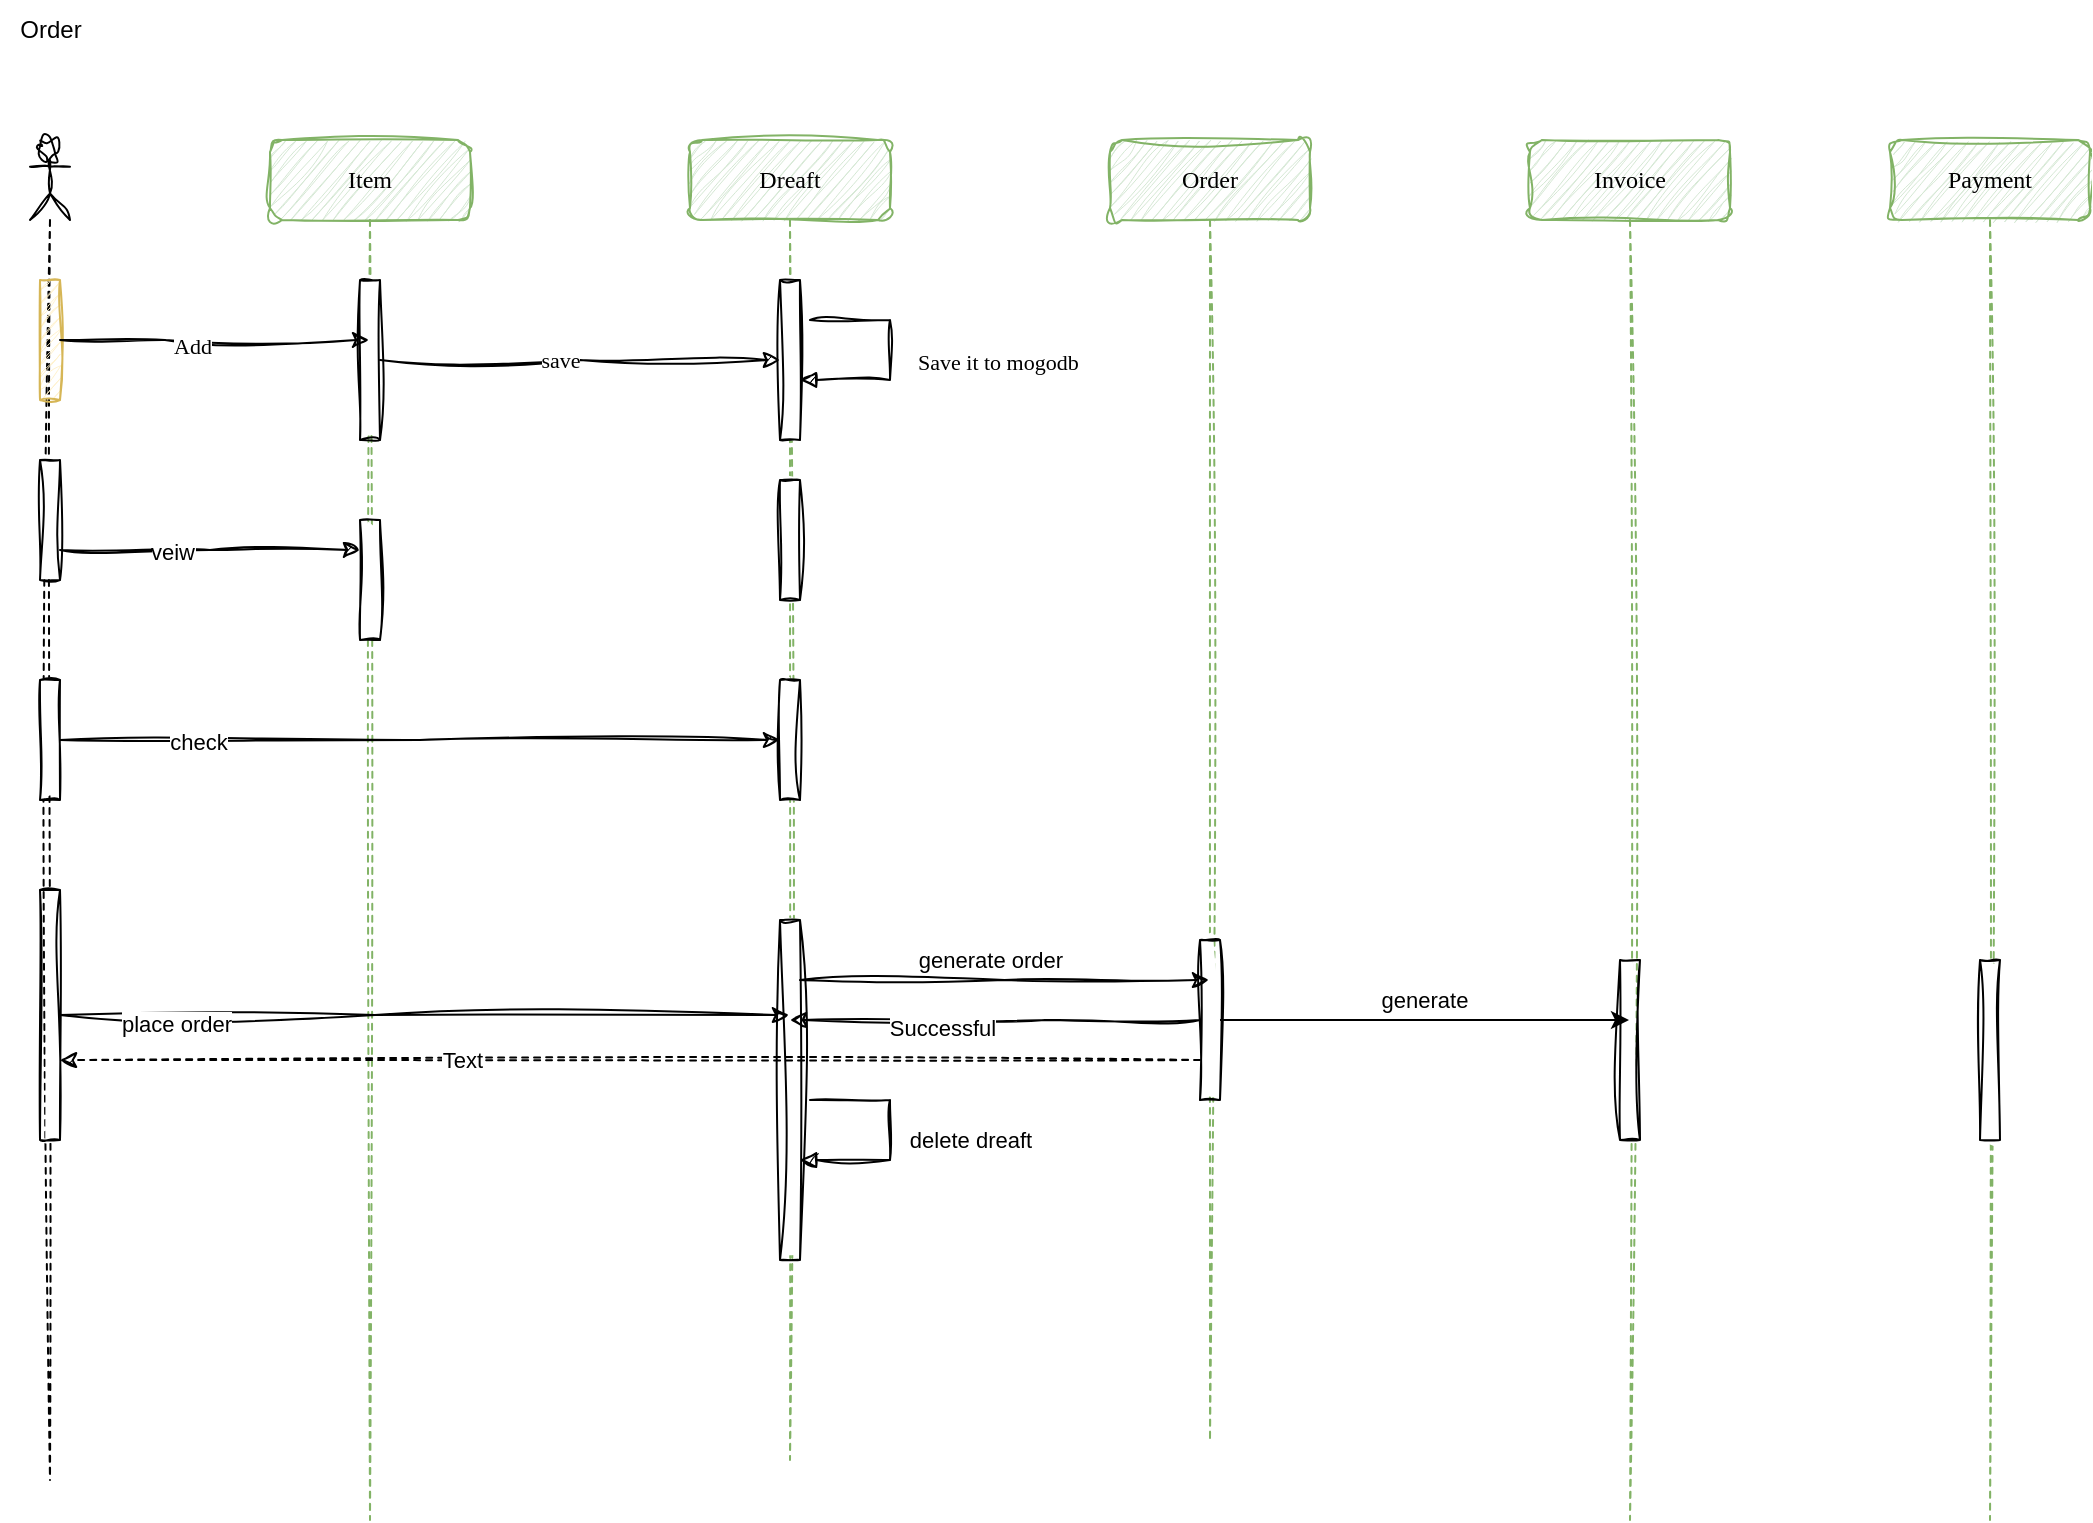 <mxfile version="21.6.6" type="github">
  <diagram name="第 1 页" id="bMrtUaUwkWoaIK4hSp16">
    <mxGraphModel dx="1434" dy="758" grid="1" gridSize="10" guides="1" tooltips="1" connect="1" arrows="1" fold="1" page="1" pageScale="1" pageWidth="827" pageHeight="1169" math="0" shadow="0">
      <root>
        <mxCell id="0" />
        <mxCell id="1" parent="0" />
        <mxCell id="7LJYLs-t4_m_J0u_Ao5l-4" value="Item" style="shape=umlLifeline;perimeter=lifelinePerimeter;whiteSpace=wrap;html=1;container=1;dropTarget=0;collapsible=0;recursiveResize=0;outlineConnect=0;portConstraint=eastwest;newEdgeStyle={&quot;edgeStyle&quot;:&quot;elbowEdgeStyle&quot;,&quot;elbow&quot;:&quot;vertical&quot;,&quot;curved&quot;:0,&quot;rounded&quot;:0};sketch=1;curveFitting=1;jiggle=2;rounded=1;glass=0;fillColor=#d5e8d4;strokeColor=#82b366;fontFamily=ma shan zheng;fontSource=https%3A%2F%2Ffonts.googleapis.com%2Fcss%3Ffamily%3Dma%2Bshan%2Bzheng;" parent="1" vertex="1">
          <mxGeometry x="250" y="210" width="100" height="690" as="geometry" />
        </mxCell>
        <mxCell id="7LJYLs-t4_m_J0u_Ao5l-23" value="" style="html=1;points=[];perimeter=orthogonalPerimeter;outlineConnect=0;targetShapes=umlLifeline;portConstraint=eastwest;newEdgeStyle={&quot;edgeStyle&quot;:&quot;elbowEdgeStyle&quot;,&quot;elbow&quot;:&quot;vertical&quot;,&quot;curved&quot;:0,&quot;rounded&quot;:0};sketch=1;curveFitting=1;jiggle=2;fontFamily=ma shan zheng;fontSource=https%3A%2F%2Ffonts.googleapis.com%2Fcss%3Ffamily%3Dma%2Bshan%2Bzheng;" parent="7LJYLs-t4_m_J0u_Ao5l-4" vertex="1">
          <mxGeometry x="45" y="70" width="10" height="80" as="geometry" />
        </mxCell>
        <mxCell id="lF_V_GW8DHjDCu7ll7Mp-3" value="" style="html=1;points=[];perimeter=orthogonalPerimeter;outlineConnect=0;targetShapes=umlLifeline;portConstraint=eastwest;newEdgeStyle={&quot;edgeStyle&quot;:&quot;elbowEdgeStyle&quot;,&quot;elbow&quot;:&quot;vertical&quot;,&quot;curved&quot;:0,&quot;rounded&quot;:0};sketch=1;curveFitting=1;jiggle=2;fontFamily=ma shan zheng;fontSource=https%3A%2F%2Ffonts.googleapis.com%2Fcss%3Ffamily%3Dma%2Bshan%2Bzheng;" vertex="1" parent="7LJYLs-t4_m_J0u_Ao5l-4">
          <mxGeometry x="45" y="190" width="10" height="60" as="geometry" />
        </mxCell>
        <mxCell id="7LJYLs-t4_m_J0u_Ao5l-5" value="Dreaft" style="shape=umlLifeline;perimeter=lifelinePerimeter;whiteSpace=wrap;html=1;container=1;dropTarget=0;collapsible=0;recursiveResize=0;outlineConnect=0;portConstraint=eastwest;newEdgeStyle={&quot;edgeStyle&quot;:&quot;elbowEdgeStyle&quot;,&quot;elbow&quot;:&quot;vertical&quot;,&quot;curved&quot;:0,&quot;rounded&quot;:0};sketch=1;curveFitting=1;jiggle=2;rounded=1;glass=0;fillColor=#d5e8d4;strokeColor=#82b366;fontFamily=ma shan zheng;fontSource=https%3A%2F%2Ffonts.googleapis.com%2Fcss%3Ffamily%3Dma%2Bshan%2Bzheng;" parent="1" vertex="1">
          <mxGeometry x="460" y="210" width="100" height="660" as="geometry" />
        </mxCell>
        <mxCell id="7LJYLs-t4_m_J0u_Ao5l-27" value="" style="html=1;points=[];perimeter=orthogonalPerimeter;outlineConnect=0;targetShapes=umlLifeline;portConstraint=eastwest;newEdgeStyle={&quot;edgeStyle&quot;:&quot;elbowEdgeStyle&quot;,&quot;elbow&quot;:&quot;vertical&quot;,&quot;curved&quot;:0,&quot;rounded&quot;:0};sketch=1;curveFitting=1;jiggle=2;fontFamily=ma shan zheng;fontSource=https%3A%2F%2Ffonts.googleapis.com%2Fcss%3Ffamily%3Dma%2Bshan%2Bzheng;" parent="7LJYLs-t4_m_J0u_Ao5l-5" vertex="1">
          <mxGeometry x="45" y="70" width="10" height="80" as="geometry" />
        </mxCell>
        <mxCell id="lF_V_GW8DHjDCu7ll7Mp-4" value="" style="html=1;points=[];perimeter=orthogonalPerimeter;outlineConnect=0;targetShapes=umlLifeline;portConstraint=eastwest;newEdgeStyle={&quot;edgeStyle&quot;:&quot;elbowEdgeStyle&quot;,&quot;elbow&quot;:&quot;vertical&quot;,&quot;curved&quot;:0,&quot;rounded&quot;:0};sketch=1;curveFitting=1;jiggle=2;fontFamily=ma shan zheng;fontSource=https%3A%2F%2Ffonts.googleapis.com%2Fcss%3Ffamily%3Dma%2Bshan%2Bzheng;" vertex="1" parent="7LJYLs-t4_m_J0u_Ao5l-5">
          <mxGeometry x="45" y="170" width="10" height="60" as="geometry" />
        </mxCell>
        <mxCell id="lF_V_GW8DHjDCu7ll7Mp-24" value="" style="html=1;points=[];perimeter=orthogonalPerimeter;outlineConnect=0;targetShapes=umlLifeline;portConstraint=eastwest;newEdgeStyle={&quot;edgeStyle&quot;:&quot;elbowEdgeStyle&quot;,&quot;elbow&quot;:&quot;vertical&quot;,&quot;curved&quot;:0,&quot;rounded&quot;:0};sketch=1;curveFitting=1;jiggle=2;fontFamily=ma shan zheng;fontSource=https%3A%2F%2Ffonts.googleapis.com%2Fcss%3Ffamily%3Dma%2Bshan%2Bzheng;" vertex="1" parent="7LJYLs-t4_m_J0u_Ao5l-5">
          <mxGeometry x="45" y="270" width="10" height="60" as="geometry" />
        </mxCell>
        <mxCell id="lF_V_GW8DHjDCu7ll7Mp-28" value="" style="html=1;points=[];perimeter=orthogonalPerimeter;outlineConnect=0;targetShapes=umlLifeline;portConstraint=eastwest;newEdgeStyle={&quot;edgeStyle&quot;:&quot;elbowEdgeStyle&quot;,&quot;elbow&quot;:&quot;vertical&quot;,&quot;curved&quot;:0,&quot;rounded&quot;:0};sketch=1;curveFitting=1;jiggle=2;fontFamily=ma shan zheng;fontSource=https%3A%2F%2Ffonts.googleapis.com%2Fcss%3Ffamily%3Dma%2Bshan%2Bzheng;" vertex="1" parent="7LJYLs-t4_m_J0u_Ao5l-5">
          <mxGeometry x="45" y="390" width="10" height="170" as="geometry" />
        </mxCell>
        <mxCell id="7LJYLs-t4_m_J0u_Ao5l-6" value="Order" style="shape=umlLifeline;perimeter=lifelinePerimeter;whiteSpace=wrap;html=1;container=1;dropTarget=0;collapsible=0;recursiveResize=0;outlineConnect=0;portConstraint=eastwest;newEdgeStyle={&quot;edgeStyle&quot;:&quot;elbowEdgeStyle&quot;,&quot;elbow&quot;:&quot;vertical&quot;,&quot;curved&quot;:0,&quot;rounded&quot;:0};sketch=1;curveFitting=1;jiggle=2;rounded=1;glass=0;fillColor=#d5e8d4;strokeColor=#82b366;fontFamily=ma shan zheng;fontSource=https%3A%2F%2Ffonts.googleapis.com%2Fcss%3Ffamily%3Dma%2Bshan%2Bzheng;" parent="1" vertex="1">
          <mxGeometry x="670" y="210" width="100" height="650" as="geometry" />
        </mxCell>
        <mxCell id="lF_V_GW8DHjDCu7ll7Mp-1" value="" style="html=1;points=[];perimeter=orthogonalPerimeter;outlineConnect=0;targetShapes=umlLifeline;portConstraint=eastwest;newEdgeStyle={&quot;edgeStyle&quot;:&quot;elbowEdgeStyle&quot;,&quot;elbow&quot;:&quot;vertical&quot;,&quot;curved&quot;:0,&quot;rounded&quot;:0};sketch=1;curveFitting=1;jiggle=2;fontFamily=ma shan zheng;fontSource=https%3A%2F%2Ffonts.googleapis.com%2Fcss%3Ffamily%3Dma%2Bshan%2Bzheng;" vertex="1" parent="7LJYLs-t4_m_J0u_Ao5l-6">
          <mxGeometry x="45" y="400" width="10" height="80" as="geometry" />
        </mxCell>
        <mxCell id="7LJYLs-t4_m_J0u_Ao5l-7" value="Invoice" style="shape=umlLifeline;perimeter=lifelinePerimeter;whiteSpace=wrap;html=1;container=1;dropTarget=0;collapsible=0;recursiveResize=0;outlineConnect=0;portConstraint=eastwest;newEdgeStyle={&quot;edgeStyle&quot;:&quot;elbowEdgeStyle&quot;,&quot;elbow&quot;:&quot;vertical&quot;,&quot;curved&quot;:0,&quot;rounded&quot;:0};sketch=1;curveFitting=1;jiggle=2;rounded=1;glass=0;fillColor=#d5e8d4;strokeColor=#82b366;fontFamily=ma shan zheng;fontSource=https%3A%2F%2Ffonts.googleapis.com%2Fcss%3Ffamily%3Dma%2Bshan%2Bzheng;" parent="1" vertex="1">
          <mxGeometry x="880" y="210" width="100" height="690" as="geometry" />
        </mxCell>
        <mxCell id="lF_V_GW8DHjDCu7ll7Mp-45" value="" style="html=1;points=[];perimeter=orthogonalPerimeter;outlineConnect=0;targetShapes=umlLifeline;portConstraint=eastwest;newEdgeStyle={&quot;edgeStyle&quot;:&quot;elbowEdgeStyle&quot;,&quot;elbow&quot;:&quot;vertical&quot;,&quot;curved&quot;:0,&quot;rounded&quot;:0};sketch=1;curveFitting=1;jiggle=2;fontFamily=ma shan zheng;fontSource=https%3A%2F%2Ffonts.googleapis.com%2Fcss%3Ffamily%3Dma%2Bshan%2Bzheng;" vertex="1" parent="7LJYLs-t4_m_J0u_Ao5l-7">
          <mxGeometry x="45" y="410" width="10" height="90" as="geometry" />
        </mxCell>
        <mxCell id="7LJYLs-t4_m_J0u_Ao5l-17" value="" style="shape=umlLifeline;perimeter=lifelinePerimeter;whiteSpace=wrap;html=1;container=1;dropTarget=0;collapsible=0;recursiveResize=0;outlineConnect=0;portConstraint=eastwest;newEdgeStyle={&quot;edgeStyle&quot;:&quot;elbowEdgeStyle&quot;,&quot;elbow&quot;:&quot;vertical&quot;,&quot;curved&quot;:0,&quot;rounded&quot;:0};participant=umlActor;sketch=1;curveFitting=1;jiggle=2;glass=0;rounded=1;fontFamily=ma shan zheng;fontSource=https%3A%2F%2Ffonts.googleapis.com%2Fcss%3Ffamily%3Dma%2Bshan%2Bzheng;" parent="1" vertex="1">
          <mxGeometry x="130" y="210" width="20" height="670" as="geometry" />
        </mxCell>
        <mxCell id="7LJYLs-t4_m_J0u_Ao5l-18" value="" style="html=1;points=[];perimeter=orthogonalPerimeter;outlineConnect=0;targetShapes=umlLifeline;portConstraint=eastwest;newEdgeStyle={&quot;edgeStyle&quot;:&quot;elbowEdgeStyle&quot;,&quot;elbow&quot;:&quot;vertical&quot;,&quot;curved&quot;:0,&quot;rounded&quot;:0};sketch=1;curveFitting=1;jiggle=2;fontFamily=ma shan zheng;fontSource=https%3A%2F%2Ffonts.googleapis.com%2Fcss%3Ffamily%3Dma%2Bshan%2Bzheng;fillColor=#fff2cc;strokeColor=#d6b656;" parent="7LJYLs-t4_m_J0u_Ao5l-17" vertex="1">
          <mxGeometry x="5" y="70" width="10" height="60" as="geometry" />
        </mxCell>
        <mxCell id="lF_V_GW8DHjDCu7ll7Mp-2" value="" style="html=1;points=[];perimeter=orthogonalPerimeter;outlineConnect=0;targetShapes=umlLifeline;portConstraint=eastwest;newEdgeStyle={&quot;edgeStyle&quot;:&quot;elbowEdgeStyle&quot;,&quot;elbow&quot;:&quot;vertical&quot;,&quot;curved&quot;:0,&quot;rounded&quot;:0};sketch=1;curveFitting=1;jiggle=2;fontFamily=ma shan zheng;fontSource=https%3A%2F%2Ffonts.googleapis.com%2Fcss%3Ffamily%3Dma%2Bshan%2Bzheng;" vertex="1" parent="7LJYLs-t4_m_J0u_Ao5l-17">
          <mxGeometry x="5" y="160" width="10" height="60" as="geometry" />
        </mxCell>
        <mxCell id="lF_V_GW8DHjDCu7ll7Mp-23" value="" style="html=1;points=[];perimeter=orthogonalPerimeter;outlineConnect=0;targetShapes=umlLifeline;portConstraint=eastwest;newEdgeStyle={&quot;edgeStyle&quot;:&quot;elbowEdgeStyle&quot;,&quot;elbow&quot;:&quot;vertical&quot;,&quot;curved&quot;:0,&quot;rounded&quot;:0};sketch=1;curveFitting=1;jiggle=2;fontFamily=ma shan zheng;fontSource=https%3A%2F%2Ffonts.googleapis.com%2Fcss%3Ffamily%3Dma%2Bshan%2Bzheng;" vertex="1" parent="7LJYLs-t4_m_J0u_Ao5l-17">
          <mxGeometry x="5" y="270" width="10" height="60" as="geometry" />
        </mxCell>
        <mxCell id="lF_V_GW8DHjDCu7ll7Mp-27" value="" style="html=1;points=[];perimeter=orthogonalPerimeter;outlineConnect=0;targetShapes=umlLifeline;portConstraint=eastwest;newEdgeStyle={&quot;edgeStyle&quot;:&quot;elbowEdgeStyle&quot;,&quot;elbow&quot;:&quot;vertical&quot;,&quot;curved&quot;:0,&quot;rounded&quot;:0};sketch=1;curveFitting=1;jiggle=2;fontFamily=ma shan zheng;fontSource=https%3A%2F%2Ffonts.googleapis.com%2Fcss%3Ffamily%3Dma%2Bshan%2Bzheng;" vertex="1" parent="7LJYLs-t4_m_J0u_Ao5l-17">
          <mxGeometry x="5" y="375" width="10" height="125" as="geometry" />
        </mxCell>
        <mxCell id="7LJYLs-t4_m_J0u_Ao5l-25" style="edgeStyle=elbowEdgeStyle;rounded=0;orthogonalLoop=1;jettySize=auto;html=1;elbow=vertical;curved=0;sketch=1;curveFitting=1;jiggle=2;fontFamily=ma shan zheng;fontSource=https%3A%2F%2Ffonts.googleapis.com%2Fcss%3Ffamily%3Dma%2Bshan%2Bzheng;" parent="1" source="7LJYLs-t4_m_J0u_Ao5l-18" target="7LJYLs-t4_m_J0u_Ao5l-4" edge="1">
          <mxGeometry relative="1" as="geometry">
            <mxPoint x="200" y="310" as="targetPoint" />
          </mxGeometry>
        </mxCell>
        <mxCell id="7LJYLs-t4_m_J0u_Ao5l-26" value="Add" style="edgeLabel;html=1;align=center;verticalAlign=middle;resizable=0;points=[];fontFamily=ma shan zheng;fontSource=https%3A%2F%2Ffonts.googleapis.com%2Fcss%3Ffamily%3Dma%2Bshan%2Bzheng;" parent="7LJYLs-t4_m_J0u_Ao5l-25" vertex="1" connectable="0">
          <mxGeometry x="-0.146" y="-3" relative="1" as="geometry">
            <mxPoint as="offset" />
          </mxGeometry>
        </mxCell>
        <mxCell id="7LJYLs-t4_m_J0u_Ao5l-30" style="edgeStyle=elbowEdgeStyle;rounded=0;orthogonalLoop=1;jettySize=auto;html=1;elbow=horizontal;curved=0;sketch=1;curveFitting=1;jiggle=2;fontFamily=ma shan zheng;fontSource=https%3A%2F%2Ffonts.googleapis.com%2Fcss%3Ffamily%3Dma%2Bshan%2Bzheng;" parent="1" source="7LJYLs-t4_m_J0u_Ao5l-23" target="7LJYLs-t4_m_J0u_Ao5l-27" edge="1">
          <mxGeometry relative="1" as="geometry" />
        </mxCell>
        <mxCell id="7LJYLs-t4_m_J0u_Ao5l-31" value="save" style="edgeLabel;html=1;align=center;verticalAlign=middle;resizable=0;points=[];fontFamily=ma shan zheng;fontSource=https%3A%2F%2Ffonts.googleapis.com%2Fcss%3Ffamily%3Dma%2Bshan%2Bzheng;" parent="7LJYLs-t4_m_J0u_Ao5l-30" vertex="1" connectable="0">
          <mxGeometry x="-0.1" relative="1" as="geometry">
            <mxPoint as="offset" />
          </mxGeometry>
        </mxCell>
        <mxCell id="lF_V_GW8DHjDCu7ll7Mp-20" value="&lt;font data-font-src=&quot;https://fonts.googleapis.com/css?family=ma+shan+zheng&quot;&gt;Save it to mogodb&lt;/font&gt;" style="html=1;align=left;spacingLeft=2;endArrow=block;rounded=0;edgeStyle=orthogonalEdgeStyle;curved=0;rounded=0;exitX=0.5;exitY=0.25;exitDx=0;exitDy=0;exitPerimeter=0;sketch=1;curveFitting=1;jiggle=2;fontFamily=ma shan zheng;fontSource=https%3A%2F%2Ffonts.googleapis.com%2Fcss%3Ffamily%3Dma%2Bshan%2Bzheng;" edge="1" target="7LJYLs-t4_m_J0u_Ao5l-27" parent="1">
          <mxGeometry x="0.053" y="10" relative="1" as="geometry">
            <mxPoint x="520" y="300" as="sourcePoint" />
            <Array as="points">
              <mxPoint x="560" y="300" />
              <mxPoint x="560" y="330" />
            </Array>
            <mxPoint x="535" y="330" as="targetPoint" />
            <mxPoint as="offset" />
          </mxGeometry>
        </mxCell>
        <mxCell id="lF_V_GW8DHjDCu7ll7Mp-21" style="edgeStyle=elbowEdgeStyle;rounded=0;orthogonalLoop=1;jettySize=auto;html=1;elbow=vertical;curved=0;sketch=1;curveFitting=1;jiggle=2;" edge="1" parent="1" source="lF_V_GW8DHjDCu7ll7Mp-2" target="lF_V_GW8DHjDCu7ll7Mp-3">
          <mxGeometry relative="1" as="geometry" />
        </mxCell>
        <mxCell id="lF_V_GW8DHjDCu7ll7Mp-22" value="veiw" style="edgeLabel;html=1;align=center;verticalAlign=middle;resizable=0;points=[];" vertex="1" connectable="0" parent="lF_V_GW8DHjDCu7ll7Mp-21">
          <mxGeometry x="-0.253" y="-1" relative="1" as="geometry">
            <mxPoint as="offset" />
          </mxGeometry>
        </mxCell>
        <mxCell id="lF_V_GW8DHjDCu7ll7Mp-25" style="edgeStyle=elbowEdgeStyle;rounded=0;orthogonalLoop=1;jettySize=auto;html=1;elbow=vertical;curved=0;sketch=1;curveFitting=1;jiggle=2;" edge="1" parent="1" source="lF_V_GW8DHjDCu7ll7Mp-23" target="lF_V_GW8DHjDCu7ll7Mp-24">
          <mxGeometry relative="1" as="geometry" />
        </mxCell>
        <mxCell id="lF_V_GW8DHjDCu7ll7Mp-26" value="check" style="edgeLabel;html=1;align=center;verticalAlign=middle;resizable=0;points=[];" vertex="1" connectable="0" parent="lF_V_GW8DHjDCu7ll7Mp-25">
          <mxGeometry x="-0.617" y="-1" relative="1" as="geometry">
            <mxPoint as="offset" />
          </mxGeometry>
        </mxCell>
        <mxCell id="lF_V_GW8DHjDCu7ll7Mp-29" style="edgeStyle=elbowEdgeStyle;rounded=0;orthogonalLoop=1;jettySize=auto;html=1;elbow=vertical;curved=0;sketch=1;curveFitting=1;jiggle=2;" edge="1" parent="1" source="lF_V_GW8DHjDCu7ll7Mp-27" target="7LJYLs-t4_m_J0u_Ao5l-5">
          <mxGeometry relative="1" as="geometry" />
        </mxCell>
        <mxCell id="lF_V_GW8DHjDCu7ll7Mp-30" value="place order" style="edgeLabel;html=1;align=center;verticalAlign=middle;resizable=0;points=[];" vertex="1" connectable="0" parent="lF_V_GW8DHjDCu7ll7Mp-29">
          <mxGeometry x="-0.682" y="-4" relative="1" as="geometry">
            <mxPoint as="offset" />
          </mxGeometry>
        </mxCell>
        <mxCell id="lF_V_GW8DHjDCu7ll7Mp-31" style="edgeStyle=elbowEdgeStyle;rounded=0;orthogonalLoop=1;jettySize=auto;html=1;elbow=vertical;curved=0;sketch=1;curveFitting=1;jiggle=2;" edge="1" parent="1">
          <mxGeometry relative="1" as="geometry">
            <mxPoint x="515" y="630" as="sourcePoint" />
            <mxPoint x="719.5" y="630" as="targetPoint" />
          </mxGeometry>
        </mxCell>
        <mxCell id="lF_V_GW8DHjDCu7ll7Mp-32" value="generate order" style="edgeLabel;html=1;align=center;verticalAlign=middle;resizable=0;points=[];" vertex="1" connectable="0" parent="lF_V_GW8DHjDCu7ll7Mp-31">
          <mxGeometry x="-0.335" y="-5" relative="1" as="geometry">
            <mxPoint x="27" y="-15" as="offset" />
          </mxGeometry>
        </mxCell>
        <mxCell id="lF_V_GW8DHjDCu7ll7Mp-33" value="" style="html=1;align=left;spacingLeft=2;endArrow=block;rounded=0;edgeStyle=orthogonalEdgeStyle;curved=0;rounded=0;exitX=0.5;exitY=0.25;exitDx=0;exitDy=0;exitPerimeter=0;sketch=1;curveFitting=1;jiggle=2;fontFamily=ma shan zheng;fontSource=https%3A%2F%2Ffonts.googleapis.com%2Fcss%3Ffamily%3Dma%2Bshan%2Bzheng;" edge="1" parent="1">
          <mxGeometry x="0.053" y="10" relative="1" as="geometry">
            <mxPoint x="520" y="690" as="sourcePoint" />
            <Array as="points">
              <mxPoint x="560" y="690" />
              <mxPoint x="560" y="720" />
            </Array>
            <mxPoint x="515" y="720" as="targetPoint" />
            <mxPoint as="offset" />
          </mxGeometry>
        </mxCell>
        <mxCell id="lF_V_GW8DHjDCu7ll7Mp-39" value="delete dreaft" style="edgeLabel;html=1;align=center;verticalAlign=middle;resizable=0;points=[];" vertex="1" connectable="0" parent="lF_V_GW8DHjDCu7ll7Mp-33">
          <mxGeometry x="-0.6" relative="1" as="geometry">
            <mxPoint x="57" y="20" as="offset" />
          </mxGeometry>
        </mxCell>
        <mxCell id="lF_V_GW8DHjDCu7ll7Mp-34" style="edgeStyle=elbowEdgeStyle;rounded=0;orthogonalLoop=1;jettySize=auto;html=1;elbow=vertical;curved=0;sketch=1;curveFitting=1;jiggle=2;" edge="1" parent="1" source="lF_V_GW8DHjDCu7ll7Mp-1" target="7LJYLs-t4_m_J0u_Ao5l-5">
          <mxGeometry relative="1" as="geometry" />
        </mxCell>
        <mxCell id="lF_V_GW8DHjDCu7ll7Mp-35" value="Successful" style="edgeLabel;html=1;align=center;verticalAlign=middle;resizable=0;points=[];" vertex="1" connectable="0" parent="lF_V_GW8DHjDCu7ll7Mp-34">
          <mxGeometry x="0.265" y="4" relative="1" as="geometry">
            <mxPoint as="offset" />
          </mxGeometry>
        </mxCell>
        <mxCell id="lF_V_GW8DHjDCu7ll7Mp-41" style="edgeStyle=elbowEdgeStyle;rounded=0;orthogonalLoop=1;jettySize=auto;html=1;elbow=vertical;curved=0;jumpStyle=arc;strokeColor=default;dashed=1;sketch=1;curveFitting=1;jiggle=2;" edge="1" parent="1" source="lF_V_GW8DHjDCu7ll7Mp-1" target="lF_V_GW8DHjDCu7ll7Mp-27">
          <mxGeometry relative="1" as="geometry">
            <mxPoint x="160" y="670" as="targetPoint" />
            <Array as="points">
              <mxPoint x="440" y="670" />
            </Array>
          </mxGeometry>
        </mxCell>
        <mxCell id="lF_V_GW8DHjDCu7ll7Mp-48" value="Text" style="edgeLabel;html=1;align=center;verticalAlign=middle;resizable=0;points=[];" vertex="1" connectable="0" parent="lF_V_GW8DHjDCu7ll7Mp-41">
          <mxGeometry x="0.295" relative="1" as="geometry">
            <mxPoint as="offset" />
          </mxGeometry>
        </mxCell>
        <mxCell id="lF_V_GW8DHjDCu7ll7Mp-43" value="Order" style="text;html=1;align=center;verticalAlign=middle;resizable=0;points=[];autosize=1;strokeColor=none;fillColor=none;" vertex="1" parent="1">
          <mxGeometry x="115" y="140" width="50" height="30" as="geometry" />
        </mxCell>
        <mxCell id="lF_V_GW8DHjDCu7ll7Mp-46" style="edgeStyle=elbowEdgeStyle;rounded=0;orthogonalLoop=1;jettySize=auto;html=1;elbow=vertical;curved=0;" edge="1" parent="1" source="lF_V_GW8DHjDCu7ll7Mp-1" target="7LJYLs-t4_m_J0u_Ao5l-7">
          <mxGeometry relative="1" as="geometry" />
        </mxCell>
        <mxCell id="lF_V_GW8DHjDCu7ll7Mp-47" value="generate" style="edgeLabel;html=1;align=center;verticalAlign=middle;resizable=0;points=[];" vertex="1" connectable="0" parent="lF_V_GW8DHjDCu7ll7Mp-46">
          <mxGeometry x="-0.051" y="-5" relative="1" as="geometry">
            <mxPoint x="5" y="-15" as="offset" />
          </mxGeometry>
        </mxCell>
        <mxCell id="lF_V_GW8DHjDCu7ll7Mp-49" value="Payment" style="shape=umlLifeline;perimeter=lifelinePerimeter;whiteSpace=wrap;html=1;container=1;dropTarget=0;collapsible=0;recursiveResize=0;outlineConnect=0;portConstraint=eastwest;newEdgeStyle={&quot;edgeStyle&quot;:&quot;elbowEdgeStyle&quot;,&quot;elbow&quot;:&quot;vertical&quot;,&quot;curved&quot;:0,&quot;rounded&quot;:0};sketch=1;curveFitting=1;jiggle=2;rounded=1;glass=0;fillColor=#d5e8d4;strokeColor=#82b366;fontFamily=ma shan zheng;fontSource=https%3A%2F%2Ffonts.googleapis.com%2Fcss%3Ffamily%3Dma%2Bshan%2Bzheng;" vertex="1" parent="1">
          <mxGeometry x="1060" y="210" width="100" height="690" as="geometry" />
        </mxCell>
        <mxCell id="lF_V_GW8DHjDCu7ll7Mp-50" value="" style="html=1;points=[];perimeter=orthogonalPerimeter;outlineConnect=0;targetShapes=umlLifeline;portConstraint=eastwest;newEdgeStyle={&quot;edgeStyle&quot;:&quot;elbowEdgeStyle&quot;,&quot;elbow&quot;:&quot;vertical&quot;,&quot;curved&quot;:0,&quot;rounded&quot;:0};sketch=1;curveFitting=1;jiggle=2;fontFamily=ma shan zheng;fontSource=https%3A%2F%2Ffonts.googleapis.com%2Fcss%3Ffamily%3Dma%2Bshan%2Bzheng;" vertex="1" parent="lF_V_GW8DHjDCu7ll7Mp-49">
          <mxGeometry x="45" y="410" width="10" height="90" as="geometry" />
        </mxCell>
      </root>
    </mxGraphModel>
  </diagram>
</mxfile>
